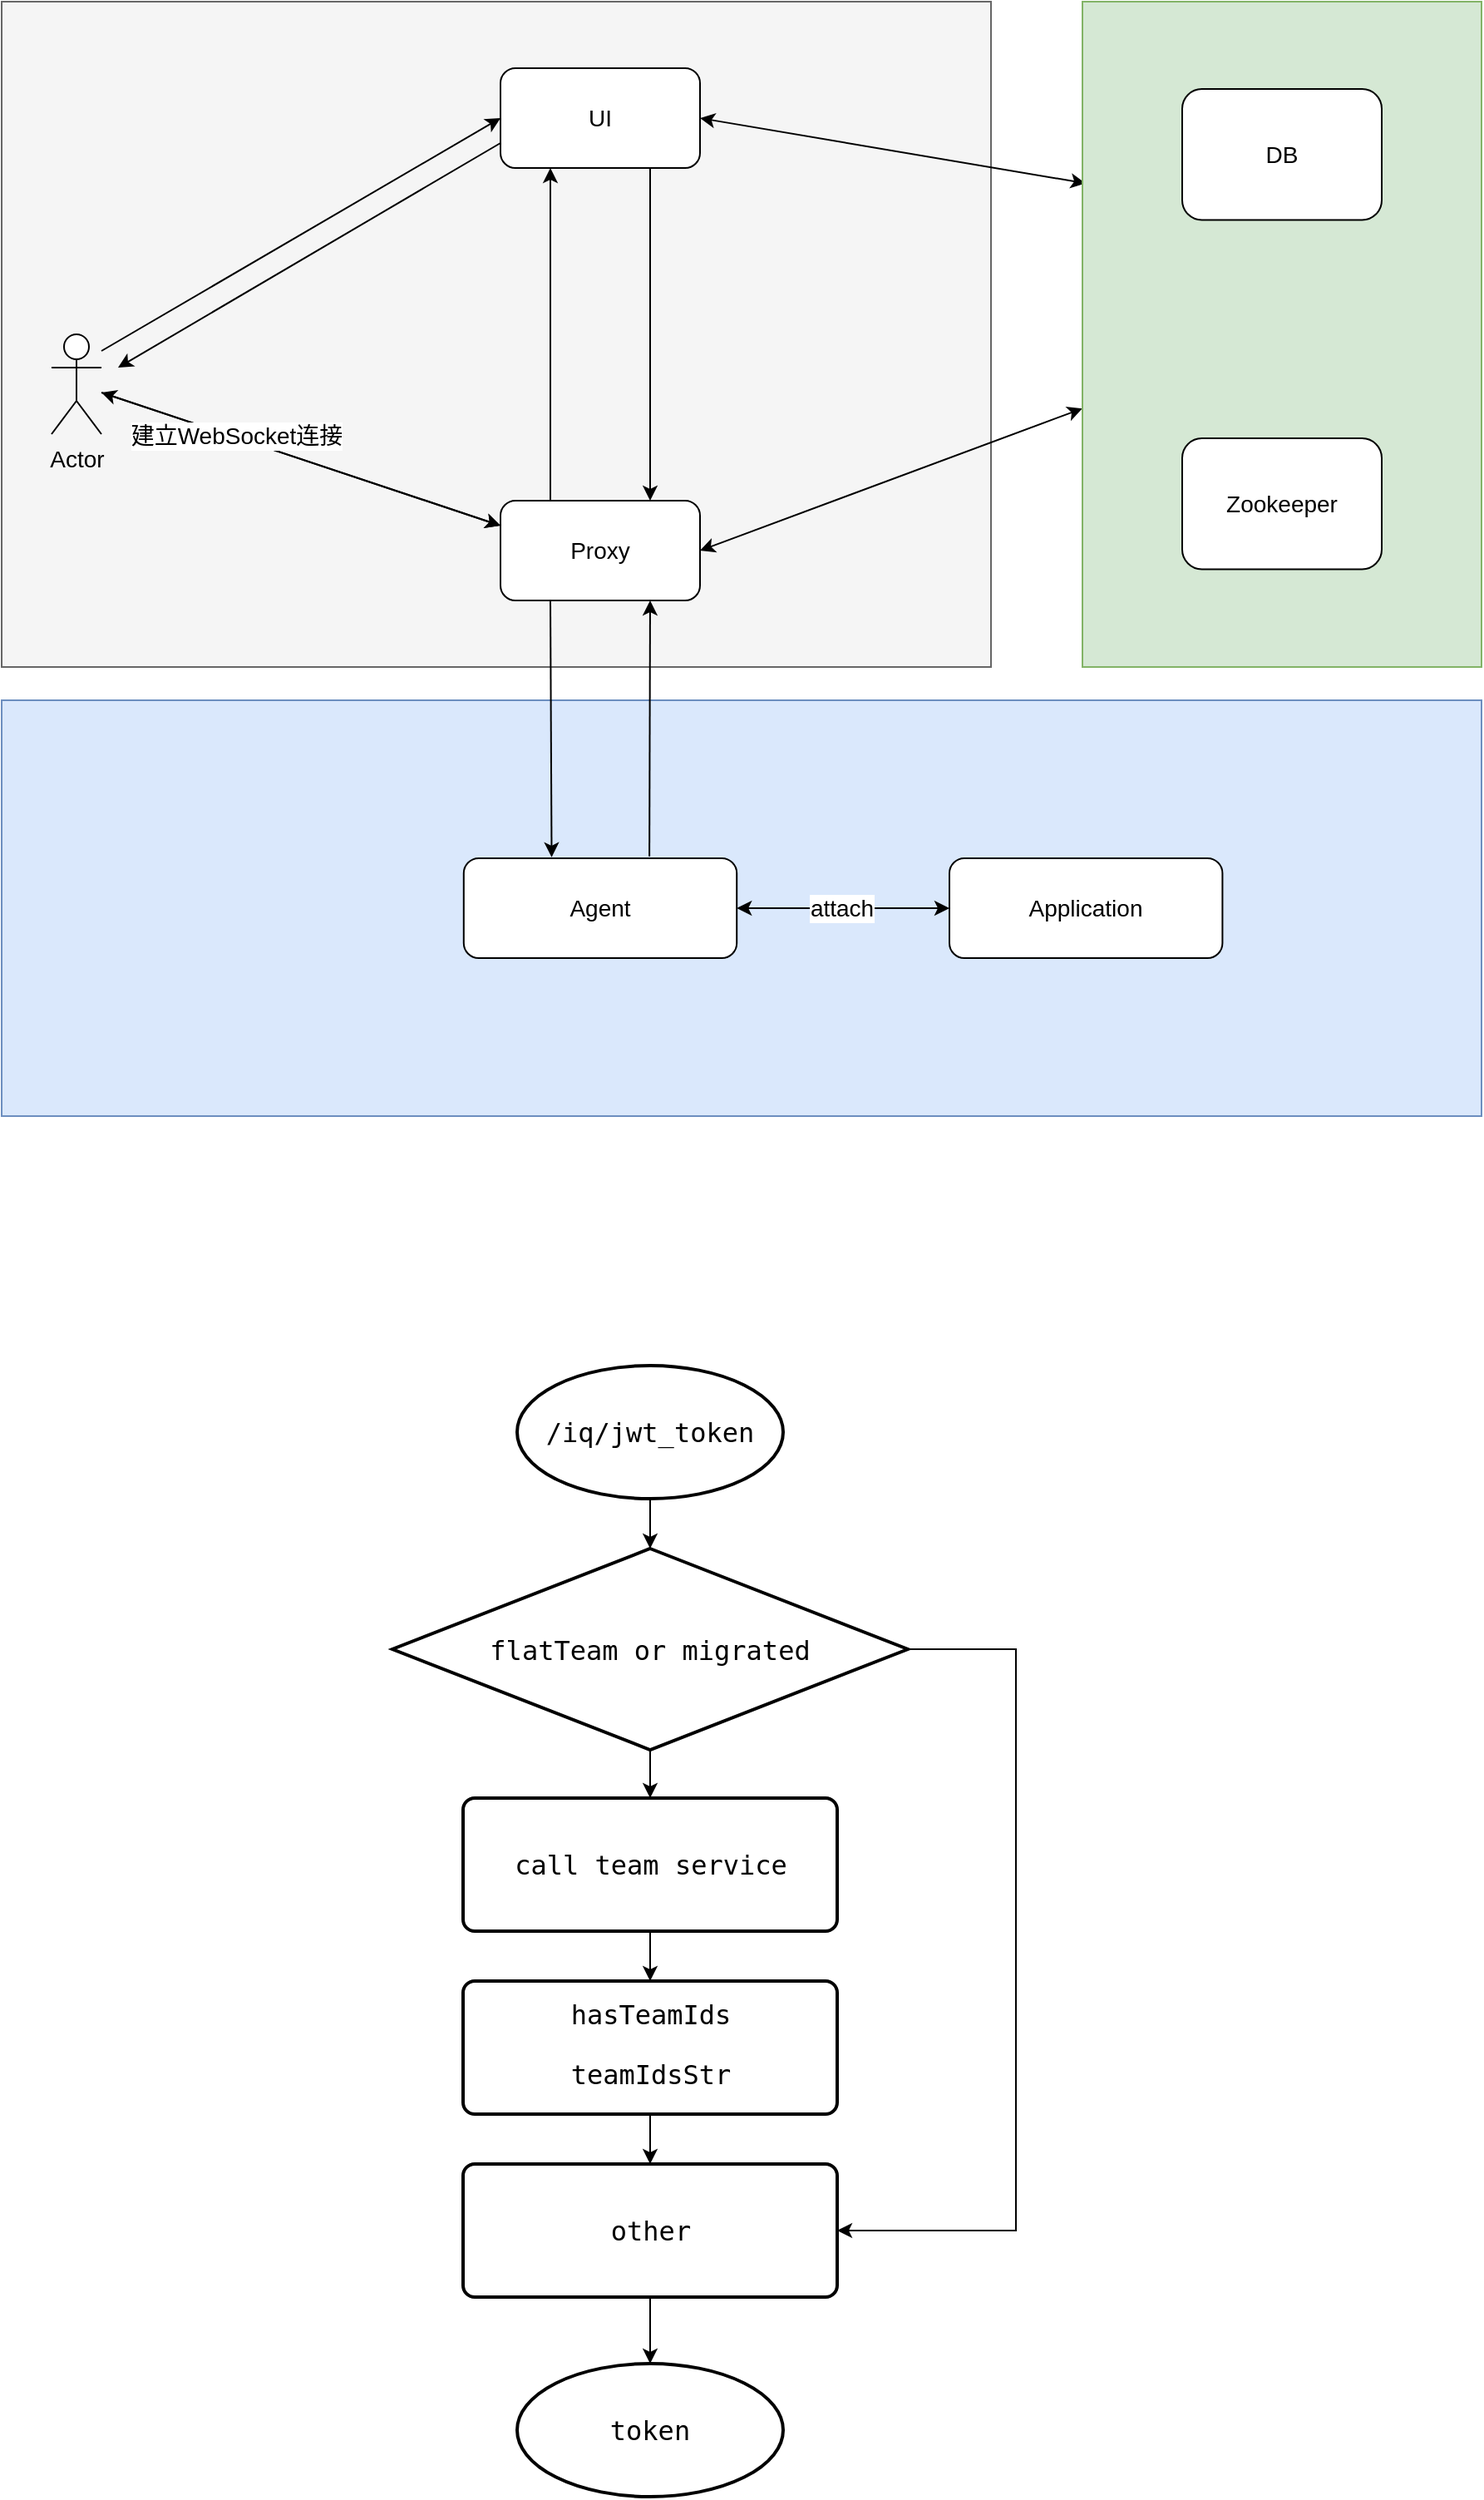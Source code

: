 <mxfile version="20.2.3" type="github">
  <diagram id="zkNUz-Caxsvvmp0IogfI" name="Page-1">
    <mxGraphModel dx="1298" dy="809" grid="1" gridSize="10" guides="1" tooltips="1" connect="1" arrows="1" fold="1" page="1" pageScale="1" pageWidth="827" pageHeight="1169" math="0" shadow="0">
      <root>
        <mxCell id="0" />
        <mxCell id="1" parent="0" />
        <mxCell id="6F3bBYGoPtr7Zg1Nwe4L-1" value="" style="rounded=0;whiteSpace=wrap;html=1;fontSize=14;align=left;fillColor=#f5f5f5;strokeColor=#666666;fontColor=#333333;" parent="1" vertex="1">
          <mxGeometry x="90" y="230" width="595" height="400" as="geometry" />
        </mxCell>
        <mxCell id="6F3bBYGoPtr7Zg1Nwe4L-2" value="" style="endArrow=classic;startArrow=classic;html=1;fontSize=14;align=left;entryX=0;entryY=0.25;entryDx=0;entryDy=0;" parent="1" source="6F3bBYGoPtr7Zg1Nwe4L-11" target="6F3bBYGoPtr7Zg1Nwe4L-7" edge="1">
          <mxGeometry width="50" height="50" relative="1" as="geometry">
            <mxPoint x="460" y="690" as="sourcePoint" />
            <mxPoint x="510" y="640" as="targetPoint" />
          </mxGeometry>
        </mxCell>
        <mxCell id="6F3bBYGoPtr7Zg1Nwe4L-3" style="rounded=0;orthogonalLoop=1;jettySize=auto;html=1;exitX=0;exitY=0.75;exitDx=0;exitDy=0;fontSize=14;" parent="1" source="6F3bBYGoPtr7Zg1Nwe4L-5" edge="1">
          <mxGeometry relative="1" as="geometry">
            <mxPoint x="160" y="450" as="targetPoint" />
          </mxGeometry>
        </mxCell>
        <mxCell id="6F3bBYGoPtr7Zg1Nwe4L-4" style="edgeStyle=none;rounded=0;orthogonalLoop=1;jettySize=auto;html=1;entryX=0.75;entryY=0;entryDx=0;entryDy=0;exitX=0.75;exitY=1;exitDx=0;exitDy=0;fontSize=14;" parent="1" source="6F3bBYGoPtr7Zg1Nwe4L-5" target="6F3bBYGoPtr7Zg1Nwe4L-7" edge="1">
          <mxGeometry relative="1" as="geometry" />
        </mxCell>
        <mxCell id="6F3bBYGoPtr7Zg1Nwe4L-5" value="UI" style="rounded=1;whiteSpace=wrap;html=1;fontSize=14;" parent="1" vertex="1">
          <mxGeometry x="390" y="270" width="120" height="60" as="geometry" />
        </mxCell>
        <mxCell id="6F3bBYGoPtr7Zg1Nwe4L-6" value="" style="edgeStyle=none;rounded=0;orthogonalLoop=1;jettySize=auto;html=1;exitX=0.25;exitY=0;exitDx=0;exitDy=0;entryX=0.25;entryY=1;entryDx=0;entryDy=0;fontSize=14;" parent="1" source="6F3bBYGoPtr7Zg1Nwe4L-7" target="6F3bBYGoPtr7Zg1Nwe4L-5" edge="1">
          <mxGeometry x="0.1" y="-20" relative="1" as="geometry">
            <mxPoint as="offset" />
          </mxGeometry>
        </mxCell>
        <mxCell id="6F3bBYGoPtr7Zg1Nwe4L-7" value="Proxy" style="rounded=1;whiteSpace=wrap;html=1;fontSize=14;" parent="1" vertex="1">
          <mxGeometry x="390" y="530" width="120" height="60" as="geometry" />
        </mxCell>
        <mxCell id="6F3bBYGoPtr7Zg1Nwe4L-8" style="rounded=0;orthogonalLoop=1;jettySize=auto;html=1;entryX=0;entryY=0.5;entryDx=0;entryDy=0;fontSize=14;" parent="1" target="6F3bBYGoPtr7Zg1Nwe4L-5" edge="1">
          <mxGeometry relative="1" as="geometry">
            <mxPoint x="150" y="440" as="sourcePoint" />
          </mxGeometry>
        </mxCell>
        <mxCell id="6F3bBYGoPtr7Zg1Nwe4L-9" style="edgeStyle=none;rounded=0;orthogonalLoop=1;jettySize=auto;html=1;entryX=0;entryY=0.25;entryDx=0;entryDy=0;fontSize=14;" parent="1" source="6F3bBYGoPtr7Zg1Nwe4L-11" target="6F3bBYGoPtr7Zg1Nwe4L-7" edge="1">
          <mxGeometry relative="1" as="geometry" />
        </mxCell>
        <mxCell id="6F3bBYGoPtr7Zg1Nwe4L-10" value="建立WebSocket连接" style="edgeLabel;html=1;align=center;verticalAlign=middle;resizable=0;points=[];fontSize=14;" parent="6F3bBYGoPtr7Zg1Nwe4L-9" vertex="1" connectable="0">
          <mxGeometry x="-0.328" y="1" relative="1" as="geometry">
            <mxPoint as="offset" />
          </mxGeometry>
        </mxCell>
        <mxCell id="6F3bBYGoPtr7Zg1Nwe4L-11" value="Actor" style="shape=umlActor;verticalLabelPosition=bottom;verticalAlign=top;html=1;outlineConnect=0;fontSize=14;" parent="1" vertex="1">
          <mxGeometry x="120" y="430" width="30" height="60" as="geometry" />
        </mxCell>
        <mxCell id="6F3bBYGoPtr7Zg1Nwe4L-12" value="" style="endArrow=classic;startArrow=classic;html=1;fontSize=14;align=left;exitX=1;exitY=0.5;exitDx=0;exitDy=0;entryX=0.008;entryY=0.273;entryDx=0;entryDy=0;entryPerimeter=0;" parent="1" source="6F3bBYGoPtr7Zg1Nwe4L-5" target="6F3bBYGoPtr7Zg1Nwe4L-14" edge="1">
          <mxGeometry width="50" height="50" relative="1" as="geometry">
            <mxPoint x="720" y="510" as="sourcePoint" />
            <mxPoint x="770" y="460" as="targetPoint" />
          </mxGeometry>
        </mxCell>
        <mxCell id="6F3bBYGoPtr7Zg1Nwe4L-13" value="" style="endArrow=classic;startArrow=classic;html=1;fontSize=14;align=left;exitX=1;exitY=0.5;exitDx=0;exitDy=0;" parent="1" source="6F3bBYGoPtr7Zg1Nwe4L-7" target="6F3bBYGoPtr7Zg1Nwe4L-14" edge="1">
          <mxGeometry width="50" height="50" relative="1" as="geometry">
            <mxPoint x="720" y="510" as="sourcePoint" />
            <mxPoint x="770" y="460" as="targetPoint" />
          </mxGeometry>
        </mxCell>
        <mxCell id="6F3bBYGoPtr7Zg1Nwe4L-14" value="" style="rounded=0;whiteSpace=wrap;html=1;fontSize=14;fillColor=#d5e8d4;strokeColor=#82b366;" parent="1" vertex="1">
          <mxGeometry x="740" y="230" width="240" height="400" as="geometry" />
        </mxCell>
        <mxCell id="6F3bBYGoPtr7Zg1Nwe4L-15" value="DB" style="rounded=1;whiteSpace=wrap;html=1;fontSize=14;" parent="1" vertex="1">
          <mxGeometry x="800" y="282.5" width="120" height="78.75" as="geometry" />
        </mxCell>
        <mxCell id="6F3bBYGoPtr7Zg1Nwe4L-16" value="Zookeeper" style="rounded=1;whiteSpace=wrap;html=1;fontSize=14;" parent="1" vertex="1">
          <mxGeometry x="800" y="492.5" width="120" height="78.75" as="geometry" />
        </mxCell>
        <mxCell id="6F3bBYGoPtr7Zg1Nwe4L-17" value="" style="group" parent="1" vertex="1" connectable="0">
          <mxGeometry x="90" y="650" width="890" height="250" as="geometry" />
        </mxCell>
        <mxCell id="6F3bBYGoPtr7Zg1Nwe4L-18" value="" style="rounded=0;whiteSpace=wrap;html=1;fontSize=14;align=left;fillColor=#dae8fc;strokeColor=#6c8ebf;" parent="6F3bBYGoPtr7Zg1Nwe4L-17" vertex="1">
          <mxGeometry width="890" height="250" as="geometry" />
        </mxCell>
        <mxCell id="6F3bBYGoPtr7Zg1Nwe4L-19" value="Agent" style="rounded=1;whiteSpace=wrap;html=1;fontSize=14;" parent="6F3bBYGoPtr7Zg1Nwe4L-17" vertex="1">
          <mxGeometry x="277.898" y="95" width="164.211" height="60" as="geometry" />
        </mxCell>
        <mxCell id="6F3bBYGoPtr7Zg1Nwe4L-20" value="Application" style="rounded=1;whiteSpace=wrap;html=1;fontSize=14;align=center;" parent="6F3bBYGoPtr7Zg1Nwe4L-17" vertex="1">
          <mxGeometry x="569.997" y="95" width="164.211" height="60" as="geometry" />
        </mxCell>
        <mxCell id="6F3bBYGoPtr7Zg1Nwe4L-21" value="" style="endArrow=classic;startArrow=classic;html=1;fontSize=14;align=left;exitX=1;exitY=0.5;exitDx=0;exitDy=0;entryX=0;entryY=0.5;entryDx=0;entryDy=0;" parent="6F3bBYGoPtr7Zg1Nwe4L-17" source="6F3bBYGoPtr7Zg1Nwe4L-19" target="6F3bBYGoPtr7Zg1Nwe4L-20" edge="1">
          <mxGeometry width="50" height="50" relative="1" as="geometry">
            <mxPoint x="410.526" y="110" as="sourcePoint" />
            <mxPoint x="478.947" y="60" as="targetPoint" />
          </mxGeometry>
        </mxCell>
        <mxCell id="6F3bBYGoPtr7Zg1Nwe4L-22" value="attach" style="edgeLabel;html=1;align=center;verticalAlign=middle;resizable=0;points=[];fontSize=14;labelBorderColor=none;" parent="6F3bBYGoPtr7Zg1Nwe4L-21" vertex="1" connectable="0">
          <mxGeometry x="0.214" y="1" relative="1" as="geometry">
            <mxPoint x="-15" y="1" as="offset" />
          </mxGeometry>
        </mxCell>
        <mxCell id="6F3bBYGoPtr7Zg1Nwe4L-23" style="edgeStyle=none;rounded=0;orthogonalLoop=1;jettySize=auto;html=1;exitX=0.25;exitY=1;exitDx=0;exitDy=0;entryX=0.322;entryY=-0.01;entryDx=0;entryDy=0;fontSize=14;align=left;entryPerimeter=0;" parent="1" source="6F3bBYGoPtr7Zg1Nwe4L-7" target="6F3bBYGoPtr7Zg1Nwe4L-19" edge="1">
          <mxGeometry relative="1" as="geometry" />
        </mxCell>
        <mxCell id="6F3bBYGoPtr7Zg1Nwe4L-24" style="edgeStyle=none;rounded=0;orthogonalLoop=1;jettySize=auto;html=1;exitX=0.68;exitY=-0.019;exitDx=0;exitDy=0;entryX=0.75;entryY=1;entryDx=0;entryDy=0;fontSize=14;align=left;exitPerimeter=0;" parent="1" source="6F3bBYGoPtr7Zg1Nwe4L-19" target="6F3bBYGoPtr7Zg1Nwe4L-7" edge="1">
          <mxGeometry relative="1" as="geometry" />
        </mxCell>
        <mxCell id="s1vS0k71W3loFbK7Ib41-7" value="" style="edgeStyle=orthogonalEdgeStyle;rounded=0;orthogonalLoop=1;jettySize=auto;html=1;fontSize=16;fontColor=#000000;" edge="1" parent="1" source="s1vS0k71W3loFbK7Ib41-1" target="s1vS0k71W3loFbK7Ib41-2">
          <mxGeometry relative="1" as="geometry" />
        </mxCell>
        <mxCell id="s1vS0k71W3loFbK7Ib41-1" value="&lt;pre style=&quot;font-family: &amp;quot;JetBrains Mono&amp;quot;, monospace;&quot;&gt;&lt;font style=&quot;font-size: 16px;&quot;&gt;/iq/jwt_token&lt;/font&gt;&lt;/pre&gt;" style="strokeWidth=2;html=1;shape=mxgraph.flowchart.start_2;whiteSpace=wrap;" vertex="1" parent="1">
          <mxGeometry x="400" y="1050" width="160" height="80" as="geometry" />
        </mxCell>
        <mxCell id="s1vS0k71W3loFbK7Ib41-8" value="" style="edgeStyle=orthogonalEdgeStyle;rounded=0;orthogonalLoop=1;jettySize=auto;html=1;fontSize=16;fontColor=#000000;" edge="1" parent="1" source="s1vS0k71W3loFbK7Ib41-2" target="s1vS0k71W3loFbK7Ib41-3">
          <mxGeometry relative="1" as="geometry" />
        </mxCell>
        <mxCell id="s1vS0k71W3loFbK7Ib41-12" style="edgeStyle=orthogonalEdgeStyle;rounded=0;orthogonalLoop=1;jettySize=auto;html=1;fontSize=16;fontColor=#000000;entryX=1;entryY=0.5;entryDx=0;entryDy=0;" edge="1" parent="1" source="s1vS0k71W3loFbK7Ib41-2" target="s1vS0k71W3loFbK7Ib41-6">
          <mxGeometry relative="1" as="geometry">
            <mxPoint x="700" y="1500" as="targetPoint" />
            <Array as="points">
              <mxPoint x="700" y="1221" />
              <mxPoint x="700" y="1570" />
            </Array>
          </mxGeometry>
        </mxCell>
        <mxCell id="s1vS0k71W3loFbK7Ib41-2" value="&lt;pre style=&quot;font-family: &amp;quot;JetBrains Mono&amp;quot;, monospace;&quot;&gt;&lt;font style=&quot;font-size: 16px;&quot;&gt;flatTeam or migrated&lt;/font&gt;&lt;/pre&gt;" style="strokeWidth=2;html=1;shape=mxgraph.flowchart.decision;whiteSpace=wrap;labelBackgroundColor=none;fontColor=#000000;" vertex="1" parent="1">
          <mxGeometry x="325" y="1160" width="310" height="121" as="geometry" />
        </mxCell>
        <mxCell id="s1vS0k71W3loFbK7Ib41-9" value="" style="edgeStyle=orthogonalEdgeStyle;rounded=0;orthogonalLoop=1;jettySize=auto;html=1;fontSize=16;fontColor=#000000;" edge="1" parent="1" source="s1vS0k71W3loFbK7Ib41-3" target="s1vS0k71W3loFbK7Ib41-5">
          <mxGeometry relative="1" as="geometry" />
        </mxCell>
        <mxCell id="s1vS0k71W3loFbK7Ib41-3" value="&lt;pre style=&quot;font-size: 12px; font-family: &amp;quot;JetBrains Mono&amp;quot;, monospace;&quot;&gt;&lt;font style=&quot;font-size: 16px;&quot;&gt;call team service&lt;/font&gt;&lt;/pre&gt;" style="rounded=1;whiteSpace=wrap;html=1;absoluteArcSize=1;arcSize=14;strokeWidth=2;labelBackgroundColor=none;fontSize=16;fontColor=#000000;" vertex="1" parent="1">
          <mxGeometry x="367.5" y="1310" width="225" height="80" as="geometry" />
        </mxCell>
        <mxCell id="s1vS0k71W3loFbK7Ib41-4" value="&lt;pre style=&quot;font-family: &amp;quot;JetBrains Mono&amp;quot;, monospace;&quot;&gt;&lt;span style=&quot;font-size: 16px;&quot;&gt;token&lt;/span&gt;&lt;/pre&gt;" style="strokeWidth=2;html=1;shape=mxgraph.flowchart.start_2;whiteSpace=wrap;" vertex="1" parent="1">
          <mxGeometry x="400" y="1650" width="160" height="80" as="geometry" />
        </mxCell>
        <mxCell id="s1vS0k71W3loFbK7Ib41-10" value="" style="edgeStyle=orthogonalEdgeStyle;rounded=0;orthogonalLoop=1;jettySize=auto;html=1;fontSize=16;fontColor=#000000;" edge="1" parent="1" source="s1vS0k71W3loFbK7Ib41-5" target="s1vS0k71W3loFbK7Ib41-6">
          <mxGeometry relative="1" as="geometry" />
        </mxCell>
        <mxCell id="s1vS0k71W3loFbK7Ib41-5" value="&lt;pre style=&quot;font-size: 12px; font-family: &amp;quot;JetBrains Mono&amp;quot;, monospace;&quot;&gt;&lt;font style=&quot;font-size: 16px;&quot;&gt;hasTeamIds&lt;/font&gt;&lt;/pre&gt;&lt;pre style=&quot;font-family: &amp;quot;JetBrains Mono&amp;quot;, monospace;&quot;&gt;teamIdsStr&lt;/pre&gt;" style="rounded=1;whiteSpace=wrap;html=1;absoluteArcSize=1;arcSize=14;strokeWidth=2;labelBackgroundColor=none;fontSize=16;fontColor=#000000;" vertex="1" parent="1">
          <mxGeometry x="367.5" y="1420" width="225" height="80" as="geometry" />
        </mxCell>
        <mxCell id="s1vS0k71W3loFbK7Ib41-11" value="" style="edgeStyle=orthogonalEdgeStyle;rounded=0;orthogonalLoop=1;jettySize=auto;html=1;fontSize=16;fontColor=#000000;" edge="1" parent="1" source="s1vS0k71W3loFbK7Ib41-6" target="s1vS0k71W3loFbK7Ib41-4">
          <mxGeometry relative="1" as="geometry" />
        </mxCell>
        <mxCell id="s1vS0k71W3loFbK7Ib41-6" value="&lt;pre style=&quot;font-size: 12px; font-family: &amp;quot;JetBrains Mono&amp;quot;, monospace;&quot;&gt;&lt;font style=&quot;font-size: 16px;&quot;&gt;other&lt;/font&gt;&lt;/pre&gt;" style="rounded=1;whiteSpace=wrap;html=1;absoluteArcSize=1;arcSize=14;strokeWidth=2;labelBackgroundColor=none;fontSize=16;fontColor=#000000;" vertex="1" parent="1">
          <mxGeometry x="367.5" y="1530" width="225" height="80" as="geometry" />
        </mxCell>
      </root>
    </mxGraphModel>
  </diagram>
</mxfile>

